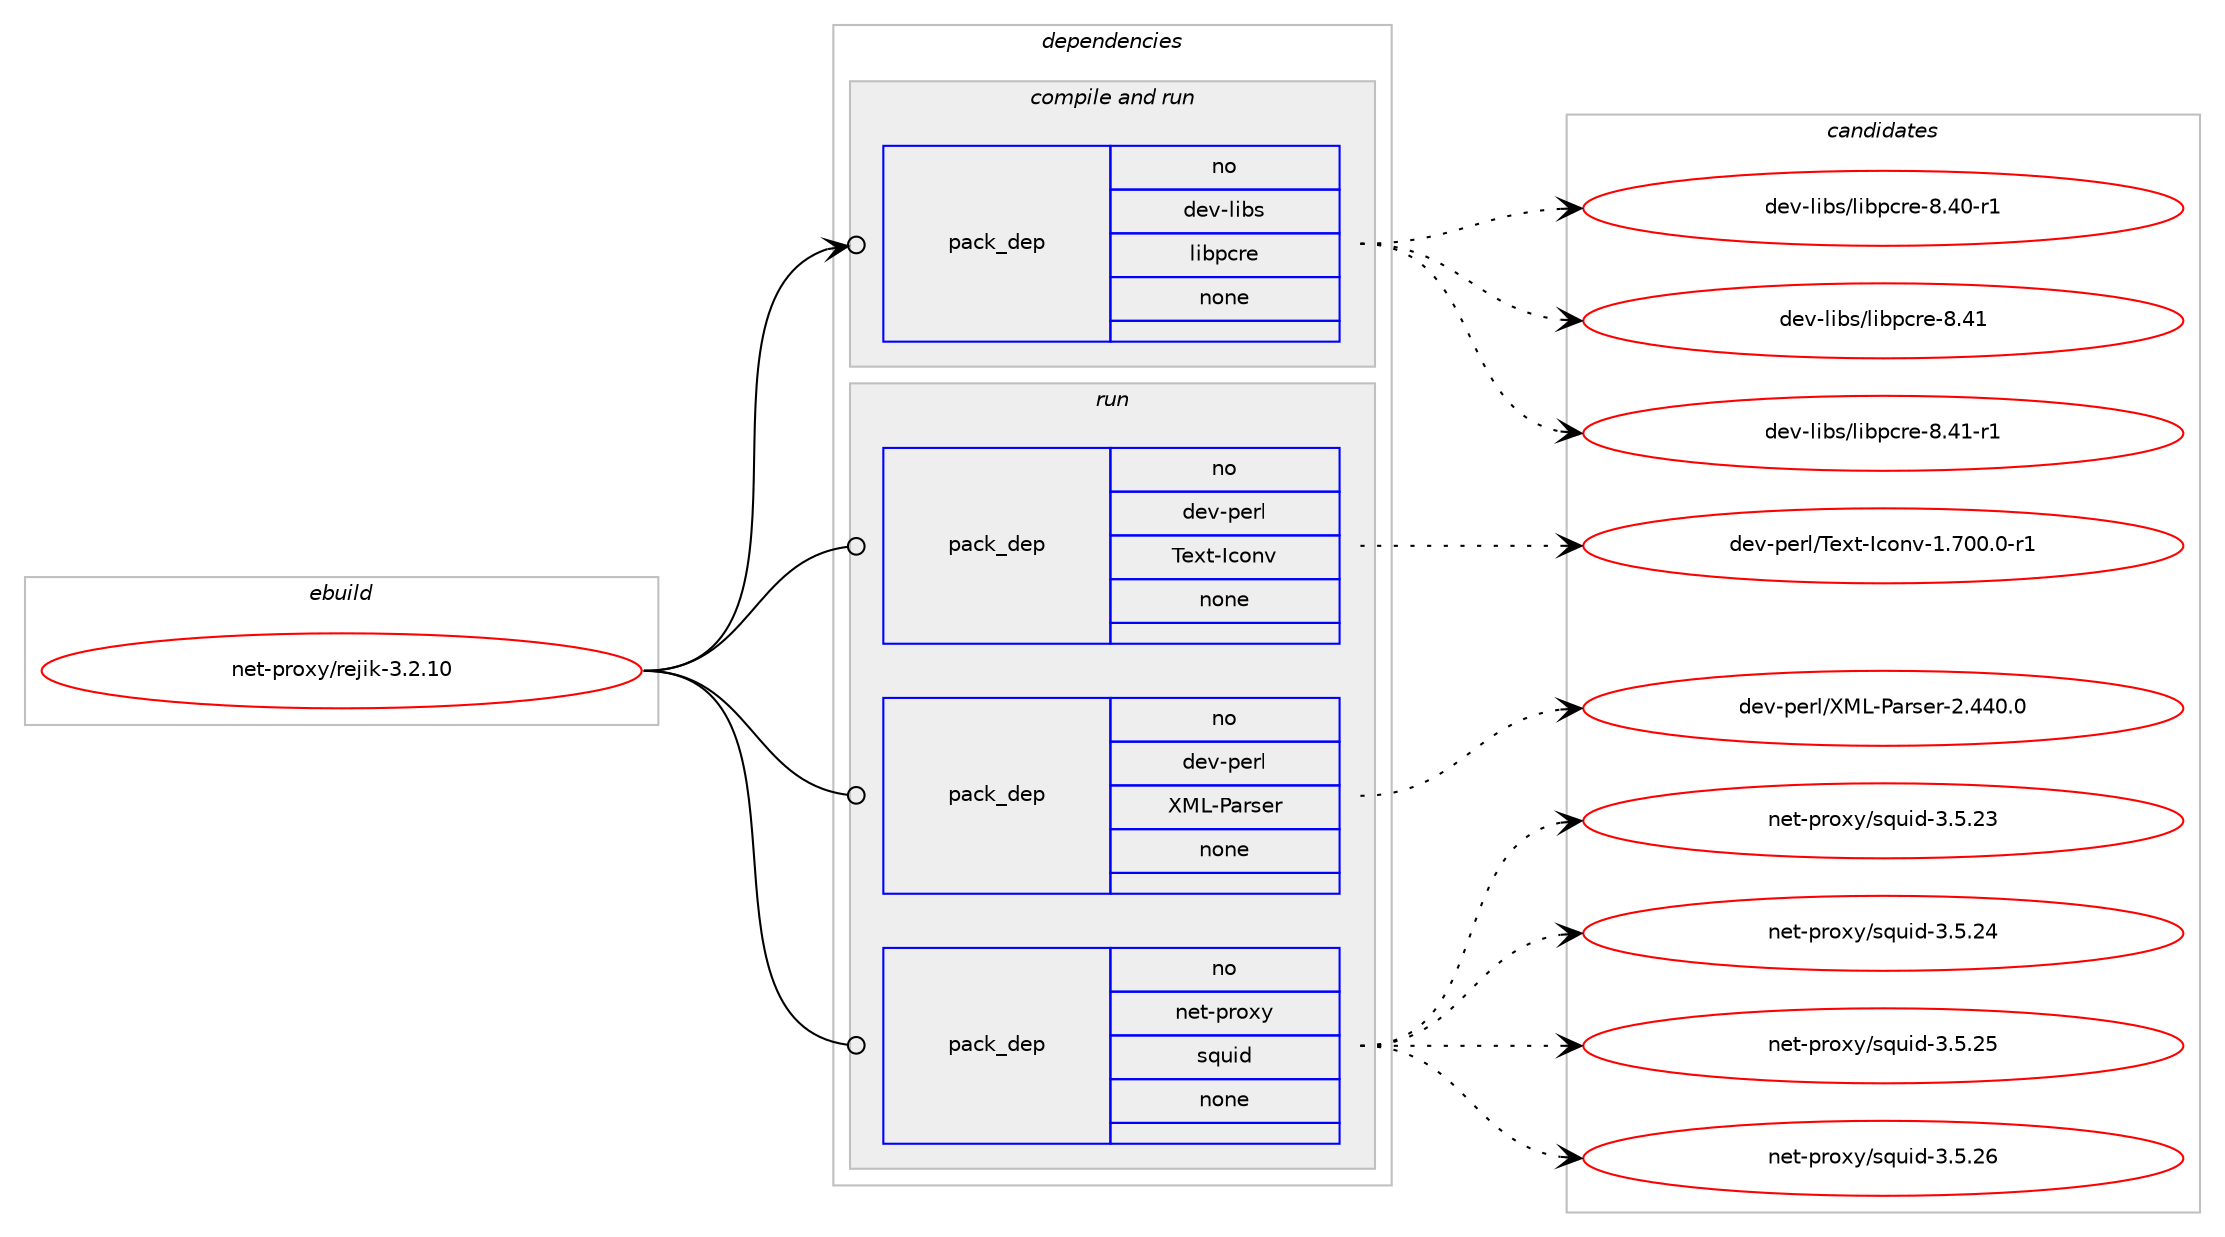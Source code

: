 digraph prolog {

# *************
# Graph options
# *************

newrank=true;
concentrate=true;
compound=true;
graph [rankdir=LR,fontname=Helvetica,fontsize=10,ranksep=1.5];#, ranksep=2.5, nodesep=0.2];
edge  [arrowhead=vee];
node  [fontname=Helvetica,fontsize=10];

# **********
# The ebuild
# **********

subgraph cluster_leftcol {
color=gray;
rank=same;
label=<<i>ebuild</i>>;
id [label="net-proxy/rejik-3.2.10", color=red, width=4, href="../net-proxy/rejik-3.2.10.svg"];
}

# ****************
# The dependencies
# ****************

subgraph cluster_midcol {
color=gray;
label=<<i>dependencies</i>>;
subgraph cluster_compile {
fillcolor="#eeeeee";
style=filled;
label=<<i>compile</i>>;
}
subgraph cluster_compileandrun {
fillcolor="#eeeeee";
style=filled;
label=<<i>compile and run</i>>;
subgraph pack321252 {
dependency436639 [label=<<TABLE BORDER="0" CELLBORDER="1" CELLSPACING="0" CELLPADDING="4" WIDTH="220"><TR><TD ROWSPAN="6" CELLPADDING="30">pack_dep</TD></TR><TR><TD WIDTH="110">no</TD></TR><TR><TD>dev-libs</TD></TR><TR><TD>libpcre</TD></TR><TR><TD>none</TD></TR><TR><TD></TD></TR></TABLE>>, shape=none, color=blue];
}
id:e -> dependency436639:w [weight=20,style="solid",arrowhead="odotvee"];
}
subgraph cluster_run {
fillcolor="#eeeeee";
style=filled;
label=<<i>run</i>>;
subgraph pack321253 {
dependency436640 [label=<<TABLE BORDER="0" CELLBORDER="1" CELLSPACING="0" CELLPADDING="4" WIDTH="220"><TR><TD ROWSPAN="6" CELLPADDING="30">pack_dep</TD></TR><TR><TD WIDTH="110">no</TD></TR><TR><TD>dev-perl</TD></TR><TR><TD>Text-Iconv</TD></TR><TR><TD>none</TD></TR><TR><TD></TD></TR></TABLE>>, shape=none, color=blue];
}
id:e -> dependency436640:w [weight=20,style="solid",arrowhead="odot"];
subgraph pack321254 {
dependency436641 [label=<<TABLE BORDER="0" CELLBORDER="1" CELLSPACING="0" CELLPADDING="4" WIDTH="220"><TR><TD ROWSPAN="6" CELLPADDING="30">pack_dep</TD></TR><TR><TD WIDTH="110">no</TD></TR><TR><TD>dev-perl</TD></TR><TR><TD>XML-Parser</TD></TR><TR><TD>none</TD></TR><TR><TD></TD></TR></TABLE>>, shape=none, color=blue];
}
id:e -> dependency436641:w [weight=20,style="solid",arrowhead="odot"];
subgraph pack321255 {
dependency436642 [label=<<TABLE BORDER="0" CELLBORDER="1" CELLSPACING="0" CELLPADDING="4" WIDTH="220"><TR><TD ROWSPAN="6" CELLPADDING="30">pack_dep</TD></TR><TR><TD WIDTH="110">no</TD></TR><TR><TD>net-proxy</TD></TR><TR><TD>squid</TD></TR><TR><TD>none</TD></TR><TR><TD></TD></TR></TABLE>>, shape=none, color=blue];
}
id:e -> dependency436642:w [weight=20,style="solid",arrowhead="odot"];
}
}

# **************
# The candidates
# **************

subgraph cluster_choices {
rank=same;
color=gray;
label=<<i>candidates</i>>;

subgraph choice321252 {
color=black;
nodesep=1;
choice100101118451081059811547108105981129911410145564652484511449 [label="dev-libs/libpcre-8.40-r1", color=red, width=4,href="../dev-libs/libpcre-8.40-r1.svg"];
choice10010111845108105981154710810598112991141014556465249 [label="dev-libs/libpcre-8.41", color=red, width=4,href="../dev-libs/libpcre-8.41.svg"];
choice100101118451081059811547108105981129911410145564652494511449 [label="dev-libs/libpcre-8.41-r1", color=red, width=4,href="../dev-libs/libpcre-8.41-r1.svg"];
dependency436639:e -> choice100101118451081059811547108105981129911410145564652484511449:w [style=dotted,weight="100"];
dependency436639:e -> choice10010111845108105981154710810598112991141014556465249:w [style=dotted,weight="100"];
dependency436639:e -> choice100101118451081059811547108105981129911410145564652494511449:w [style=dotted,weight="100"];
}
subgraph choice321253 {
color=black;
nodesep=1;
choice10010111845112101114108478410112011645739911111011845494655484846484511449 [label="dev-perl/Text-Iconv-1.700.0-r1", color=red, width=4,href="../dev-perl/Text-Iconv-1.700.0-r1.svg"];
dependency436640:e -> choice10010111845112101114108478410112011645739911111011845494655484846484511449:w [style=dotted,weight="100"];
}
subgraph choice321254 {
color=black;
nodesep=1;
choice10010111845112101114108478877764580971141151011144550465252484648 [label="dev-perl/XML-Parser-2.440.0", color=red, width=4,href="../dev-perl/XML-Parser-2.440.0.svg"];
dependency436641:e -> choice10010111845112101114108478877764580971141151011144550465252484648:w [style=dotted,weight="100"];
}
subgraph choice321255 {
color=black;
nodesep=1;
choice110101116451121141111201214711511311710510045514653465051 [label="net-proxy/squid-3.5.23", color=red, width=4,href="../net-proxy/squid-3.5.23.svg"];
choice110101116451121141111201214711511311710510045514653465052 [label="net-proxy/squid-3.5.24", color=red, width=4,href="../net-proxy/squid-3.5.24.svg"];
choice110101116451121141111201214711511311710510045514653465053 [label="net-proxy/squid-3.5.25", color=red, width=4,href="../net-proxy/squid-3.5.25.svg"];
choice110101116451121141111201214711511311710510045514653465054 [label="net-proxy/squid-3.5.26", color=red, width=4,href="../net-proxy/squid-3.5.26.svg"];
dependency436642:e -> choice110101116451121141111201214711511311710510045514653465051:w [style=dotted,weight="100"];
dependency436642:e -> choice110101116451121141111201214711511311710510045514653465052:w [style=dotted,weight="100"];
dependency436642:e -> choice110101116451121141111201214711511311710510045514653465053:w [style=dotted,weight="100"];
dependency436642:e -> choice110101116451121141111201214711511311710510045514653465054:w [style=dotted,weight="100"];
}
}

}
